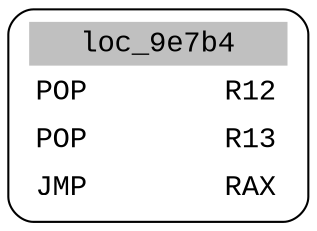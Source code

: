 digraph asm_graph {
1941 [
shape="Mrecord" fontname="Courier New"label =<<table border="0" cellborder="0" cellpadding="3"><tr><td align="center" colspan="2" bgcolor="grey">loc_9e7b4</td></tr><tr><td align="left">POP        R12</td></tr><tr><td align="left">POP        R13</td></tr><tr><td align="left">JMP        RAX</td></tr></table>> ];
}